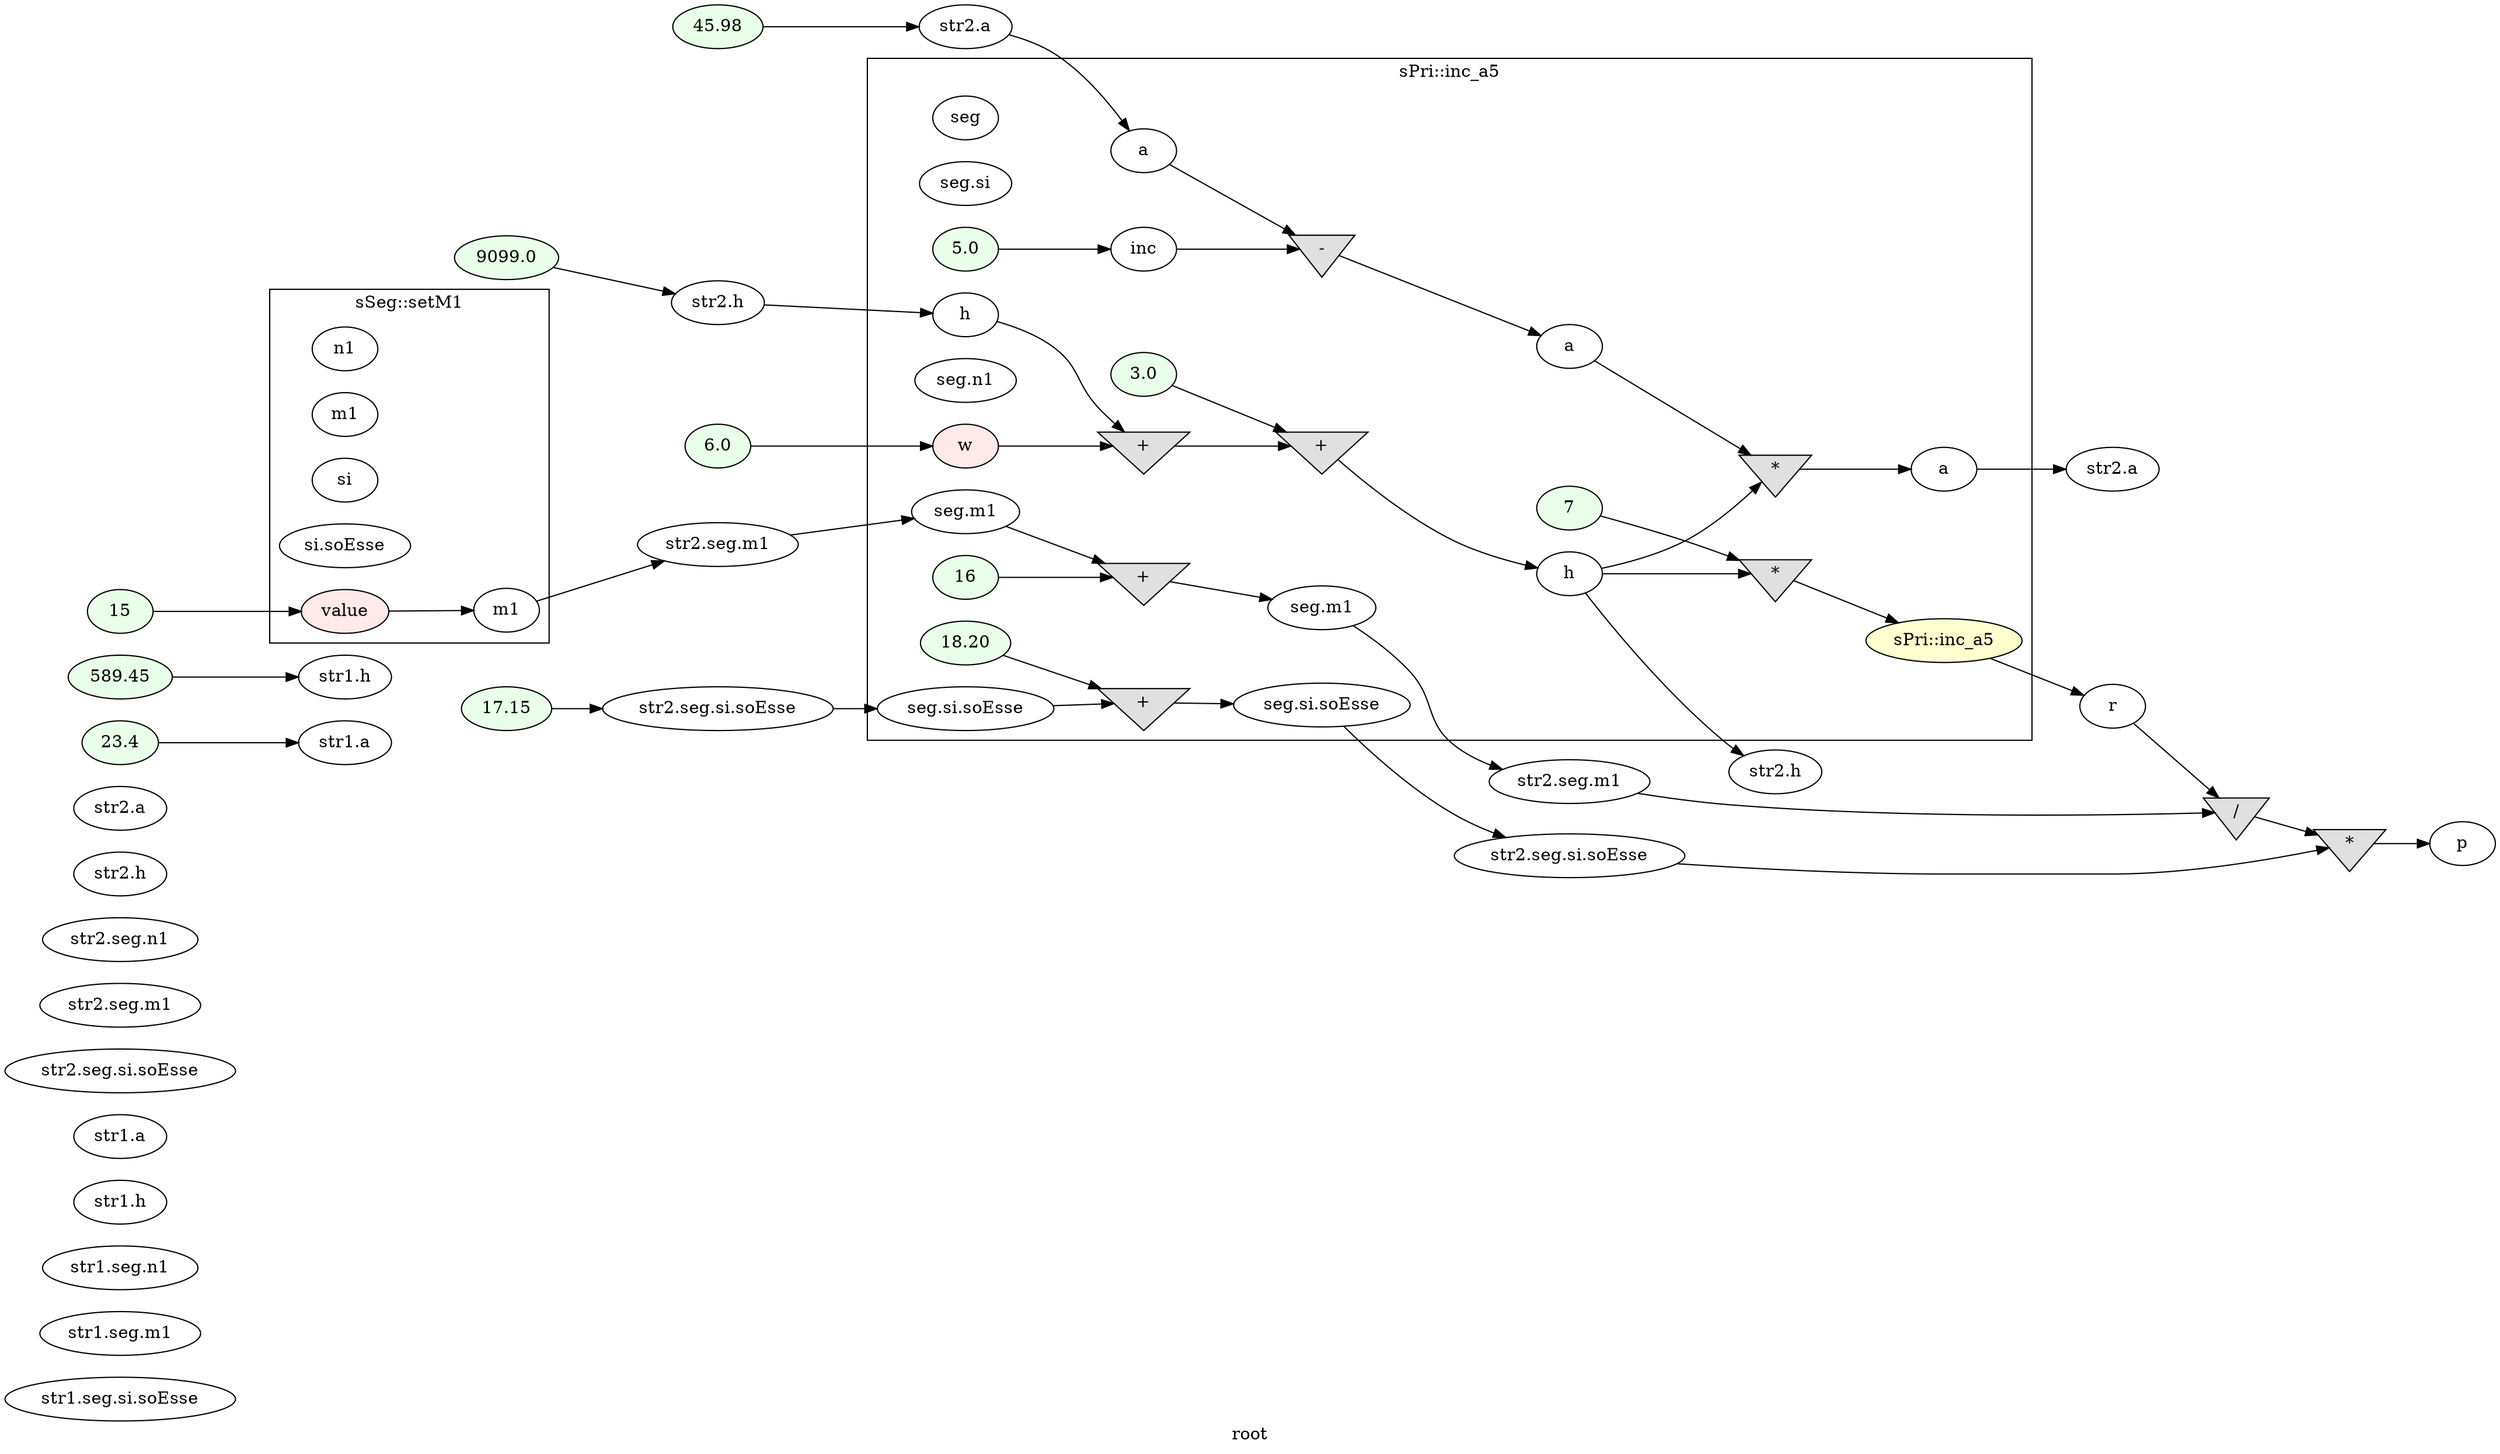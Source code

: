 digraph G
{
rankdir=LR;
label = "root";
	node_000034 [ label = "str1.seg.si.soEsse", startingline=41 ]
	node_000035 [ label = "str1.seg.m1", startingline=41 ]
	node_000036 [ label = "str1.seg.n1", startingline=41 ]
	node_000037 [ label = "str1.h", startingline=41 ]
	node_000038 [ label = "str1.a", startingline=41 ]
	node_000039 [ label = "str2.seg.si.soEsse", startingline=41 ]
	node_000040 [ label = "str2.seg.m1", startingline=41 ]
	node_000041 [ label = "str2.seg.n1", startingline=41 ]
	node_000042 [ label = "str2.h", startingline=41 ]
	node_000043 [ label = "str2.a", startingline=41 ]
	node_000044 [ label = "23.4", style=filled, fillcolor="#E9FFE9", startingline=43 ]
	node_000045 [ label = "str1.a", startingline=43 ]
	node_000046 [ label = "589.45", style=filled, fillcolor="#E9FFE9", startingline=44 ]
	node_000047 [ label = "str1.h", startingline=44 ]
	node_000048 [ label = "45.98", style=filled, fillcolor="#E9FFE9", startingline=46 ]
	node_000049 [ label = "str2.a", startingline=46 ]
	node_000050 [ label = "9099.0", style=filled, fillcolor="#E9FFE9", startingline=47 ]
	node_000051 [ label = "str2.h", startingline=47 ]
	node_000052 [ label = "15", style=filled, fillcolor="#E9FFE9", startingline=49 ]
	node_000059 [ label = "str2.seg.m1", startingline=49 ]
	node_000060 [ label = "17.15", style=filled, fillcolor="#E9FFE9", startingline=50 ]
	node_000061 [ label = "str2.seg.si.soEsse", startingline=50 ]
	node_000062 [ label = "6.0", style=filled, fillcolor="#E9FFE9", startingline=52 ]
	node_000090 [ label = "str2.seg.si.soEsse", startingline=52 ]
	node_000091 [ label = "str2.h", startingline=52 ]
	node_000092 [ label = "str2.seg.m1", startingline=52 ]
	node_000093 [ label = "str2.a", startingline=52 ]
	node_000094 [ label = "r", startingline=52 ]
	node_000095 [ label = "/", shape=invtriangle, style=filled, fillcolor="#E0E0E0", startingline=54 ]
	node_000096 [ label = "*", shape=invtriangle, style=filled, fillcolor="#E0E0E0", startingline=54 ]
	node_000097 [ label = "p", startingline=54 ]
subgraph cluster_1 {
label = "sSeg::setM1";
parent = "root";
startingline = 49;
	node_000053 [ label = "n1", startingline=15 ]
	node_000054 [ label = "m1", startingline=15 ]
	node_000055 [ label = "si", startingline=15 ]
	node_000056 [ label = "si.soEsse", startingline=15 ]
	node_000057 [ label = "value", style=filled, fillcolor="#FFE9E9", startingline=15 ]
	node_000058 [ label = "m1", startingline=17 ]
}
subgraph cluster_2 {
label = "sPri::inc_a5";
parent = "root";
startingline = 52;
	node_000063 [ label = "seg", startingline=20 ]
	node_000064 [ label = "seg.si", startingline=20 ]
	node_000065 [ label = "seg.si.soEsse", startingline=20 ]
	node_000066 [ label = "seg.m1", startingline=20 ]
	node_000067 [ label = "seg.n1", startingline=20 ]
	node_000068 [ label = "h", startingline=20 ]
	node_000069 [ label = "a", startingline=20 ]
	node_000070 [ label = "w", style=filled, fillcolor="#FFE9E9", startingline=27 ]
	node_000071 [ label = "5.0", style=filled, fillcolor="#E9FFE9", startingline=30 ]
	node_000072 [ label = "inc", startingline=30 ]
	node_000073 [ label = "-", shape=invtriangle, style=filled, fillcolor="#E0E0E0", startingline=31 ]
	node_000074 [ label = "a", startingline=31 ]
	node_000075 [ label = "+", shape=invtriangle, style=filled, fillcolor="#E0E0E0", startingline=32 ]
	node_000076 [ label = "3.0", style=filled, fillcolor="#E9FFE9", startingline=32 ]
	node_000077 [ label = "+", shape=invtriangle, style=filled, fillcolor="#E0E0E0", startingline=32 ]
	node_000078 [ label = "h", startingline=32 ]
	node_000079 [ label = "*", shape=invtriangle, style=filled, fillcolor="#E0E0E0", startingline=33 ]
	node_000080 [ label = "a", startingline=33 ]
	node_000081 [ label = "16", style=filled, fillcolor="#E9FFE9", startingline=34 ]
	node_000082 [ label = "+", shape=invtriangle, style=filled, fillcolor="#E0E0E0", startingline=34 ]
	node_000083 [ label = "seg.m1", startingline=34 ]
	node_000084 [ label = "18.20", style=filled, fillcolor="#E9FFE9", startingline=35 ]
	node_000085 [ label = "+", shape=invtriangle, style=filled, fillcolor="#E0E0E0", startingline=35 ]
	node_000086 [ label = "seg.si.soEsse", startingline=35 ]
	node_000087 [ label = "7", style=filled, fillcolor="#E9FFE9", startingline=36 ]
	node_000088 [ label = "*", shape=invtriangle, style=filled, fillcolor="#E0E0E0", startingline=36 ]
	node_000089 [ label = "sPri::inc_a5", style=filled, fillcolor="#FFFFD0", startingline=36 ]
}
	node_000044 -> node_000045
	node_000046 -> node_000047
	node_000048 -> node_000049
	node_000049 -> node_000069
	node_000050 -> node_000051
	node_000051 -> node_000068
	node_000052 -> node_000057
	node_000059 -> node_000066
	node_000060 -> node_000061
	node_000061 -> node_000065
	node_000062 -> node_000070
	node_000090 -> node_000096
	node_000092 -> node_000095
	node_000094 -> node_000095
	node_000095 -> node_000096
	node_000096 -> node_000097
	node_000057 -> node_000058
	node_000058 -> node_000059
	node_000065 -> node_000085
	node_000066 -> node_000082
	node_000068 -> node_000075
	node_000069 -> node_000073
	node_000070 -> node_000075
	node_000071 -> node_000072
	node_000072 -> node_000073
	node_000073 -> node_000074
	node_000074 -> node_000079
	node_000075 -> node_000077
	node_000076 -> node_000077
	node_000077 -> node_000078
	node_000078 -> node_000079
	node_000078 -> node_000088
	node_000078 -> node_000091
	node_000079 -> node_000080
	node_000080 -> node_000093
	node_000081 -> node_000082
	node_000082 -> node_000083
	node_000083 -> node_000092
	node_000084 -> node_000085
	node_000085 -> node_000086
	node_000086 -> node_000090
	node_000087 -> node_000088
	node_000088 -> node_000089
	node_000089 -> node_000094
}
